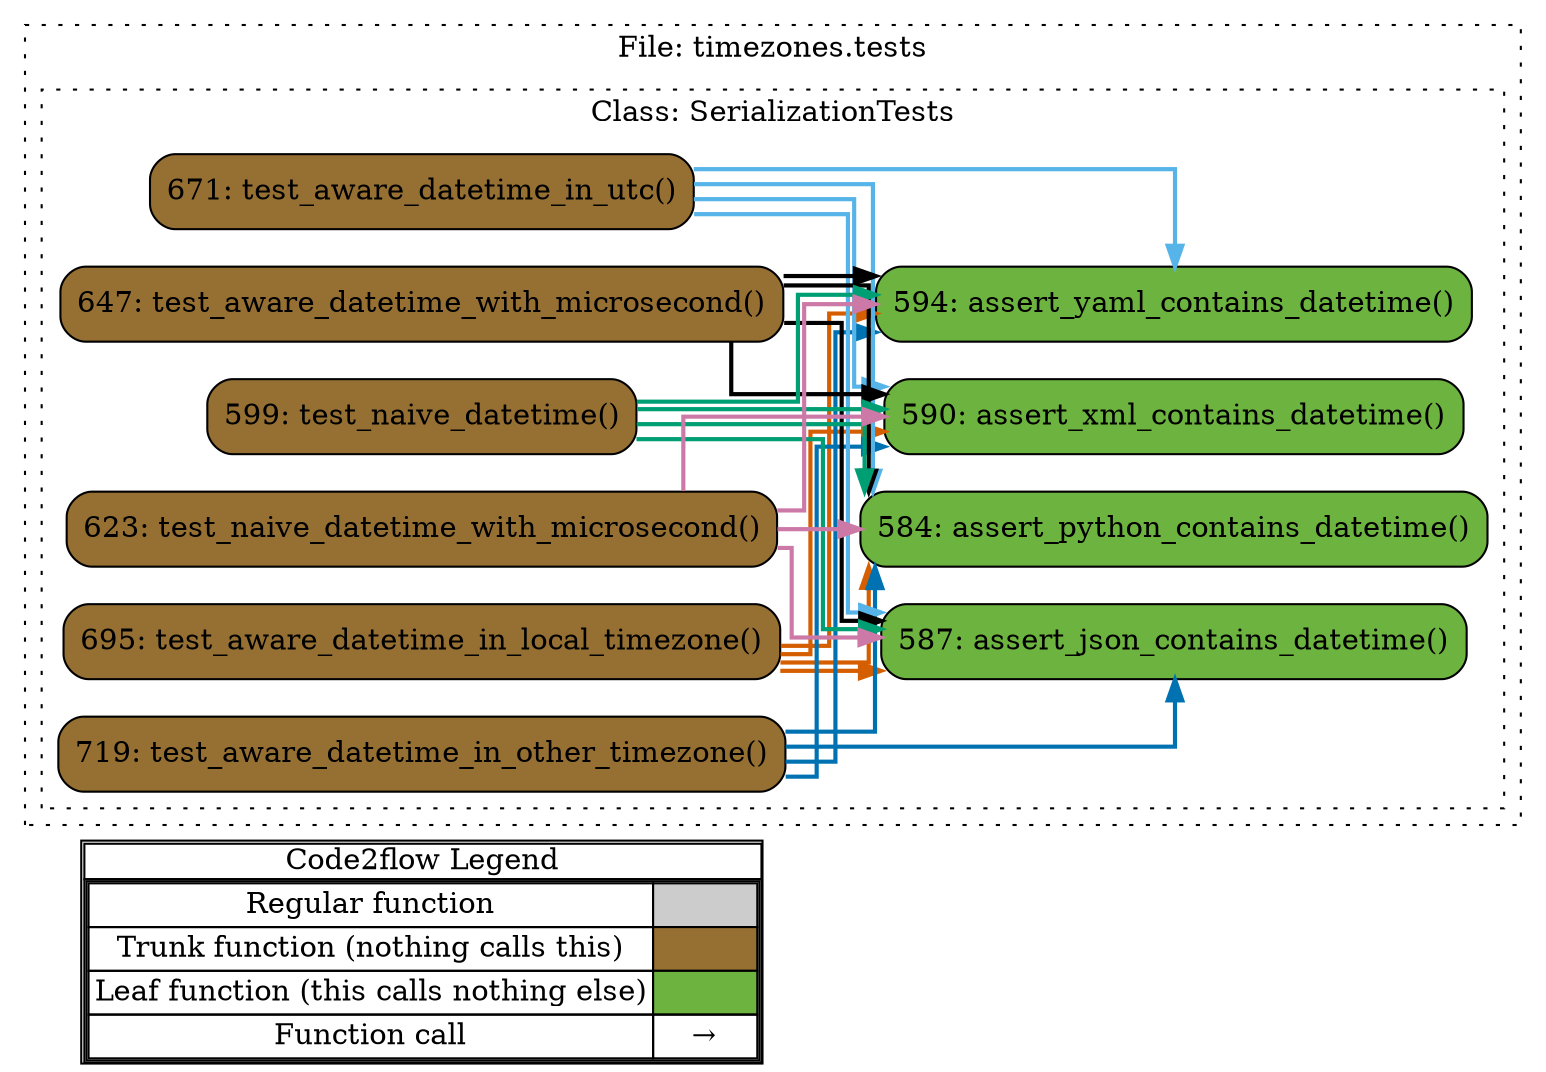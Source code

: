 digraph G {
concentrate=true;
splines="ortho";
rankdir="LR";
subgraph legend{
    rank = min;
    label = "legend";
    Legend [shape=none, margin=0, label = <
        <table cellspacing="0" cellpadding="0" border="1"><tr><td>Code2flow Legend</td></tr><tr><td>
        <table cellspacing="0">
        <tr><td>Regular function</td><td width="50px" bgcolor='#cccccc'></td></tr>
        <tr><td>Trunk function (nothing calls this)</td><td bgcolor='#966F33'></td></tr>
        <tr><td>Leaf function (this calls nothing else)</td><td bgcolor='#6db33f'></td></tr>
        <tr><td>Function call</td><td><font color='black'>&#8594;</font></td></tr>
        </table></td></tr></table>
        >];
}node_1e119aa2 [label="587: assert_json_contains_datetime()" name="timezones.tests::SerializationTests.assert_json_contains_datetime" shape="rect" style="rounded,filled" fillcolor="#6db33f" ];
node_cd3f8768 [label="584: assert_python_contains_datetime()" name="timezones.tests::SerializationTests.assert_python_contains_datetime" shape="rect" style="rounded,filled" fillcolor="#6db33f" ];
node_ff9d5fed [label="590: assert_xml_contains_datetime()" name="timezones.tests::SerializationTests.assert_xml_contains_datetime" shape="rect" style="rounded,filled" fillcolor="#6db33f" ];
node_0331f50c [label="594: assert_yaml_contains_datetime()" name="timezones.tests::SerializationTests.assert_yaml_contains_datetime" shape="rect" style="rounded,filled" fillcolor="#6db33f" ];
node_59aab746 [label="695: test_aware_datetime_in_local_timezone()" name="timezones.tests::SerializationTests.test_aware_datetime_in_local_timezone" shape="rect" style="rounded,filled" fillcolor="#966F33" ];
node_c786491d [label="719: test_aware_datetime_in_other_timezone()" name="timezones.tests::SerializationTests.test_aware_datetime_in_other_timezone" shape="rect" style="rounded,filled" fillcolor="#966F33" ];
node_d93b42aa [label="671: test_aware_datetime_in_utc()" name="timezones.tests::SerializationTests.test_aware_datetime_in_utc" shape="rect" style="rounded,filled" fillcolor="#966F33" ];
node_af07e558 [label="647: test_aware_datetime_with_microsecond()" name="timezones.tests::SerializationTests.test_aware_datetime_with_microsecond" shape="rect" style="rounded,filled" fillcolor="#966F33" ];
node_0dbc702b [label="599: test_naive_datetime()" name="timezones.tests::SerializationTests.test_naive_datetime" shape="rect" style="rounded,filled" fillcolor="#966F33" ];
node_467a54ff [label="623: test_naive_datetime_with_microsecond()" name="timezones.tests::SerializationTests.test_naive_datetime_with_microsecond" shape="rect" style="rounded,filled" fillcolor="#966F33" ];
node_59aab746 -> node_1e119aa2 [color="#D55E00" penwidth="2"];
node_59aab746 -> node_cd3f8768 [color="#D55E00" penwidth="2"];
node_59aab746 -> node_ff9d5fed [color="#D55E00" penwidth="2"];
node_59aab746 -> node_0331f50c [color="#D55E00" penwidth="2"];
node_c786491d -> node_1e119aa2 [color="#0072B2" penwidth="2"];
node_c786491d -> node_cd3f8768 [color="#0072B2" penwidth="2"];
node_c786491d -> node_ff9d5fed [color="#0072B2" penwidth="2"];
node_c786491d -> node_0331f50c [color="#0072B2" penwidth="2"];
node_d93b42aa -> node_1e119aa2 [color="#56B4E9" penwidth="2"];
node_d93b42aa -> node_cd3f8768 [color="#56B4E9" penwidth="2"];
node_d93b42aa -> node_ff9d5fed [color="#56B4E9" penwidth="2"];
node_d93b42aa -> node_0331f50c [color="#56B4E9" penwidth="2"];
node_af07e558 -> node_1e119aa2 [color="#000000" penwidth="2"];
node_af07e558 -> node_cd3f8768 [color="#000000" penwidth="2"];
node_af07e558 -> node_ff9d5fed [color="#000000" penwidth="2"];
node_af07e558 -> node_0331f50c [color="#000000" penwidth="2"];
node_0dbc702b -> node_1e119aa2 [color="#009E73" penwidth="2"];
node_0dbc702b -> node_cd3f8768 [color="#009E73" penwidth="2"];
node_0dbc702b -> node_ff9d5fed [color="#009E73" penwidth="2"];
node_0dbc702b -> node_0331f50c [color="#009E73" penwidth="2"];
node_467a54ff -> node_1e119aa2 [color="#CC79A7" penwidth="2"];
node_467a54ff -> node_cd3f8768 [color="#CC79A7" penwidth="2"];
node_467a54ff -> node_ff9d5fed [color="#CC79A7" penwidth="2"];
node_467a54ff -> node_0331f50c [color="#CC79A7" penwidth="2"];
subgraph cluster_53e5277b {
    label="File: timezones.tests";
    name="timezones.tests";
    style="filled";
    graph[style=dotted];
    subgraph cluster_e8acf8d4 {
        node_cd3f8768 node_1e119aa2 node_ff9d5fed node_0331f50c node_0dbc702b node_467a54ff node_af07e558 node_d93b42aa node_59aab746 node_c786491d;
        label="Class: SerializationTests";
        name="SerializationTests";
        style="filled";
        graph[style=dotted];
    };
};
}
